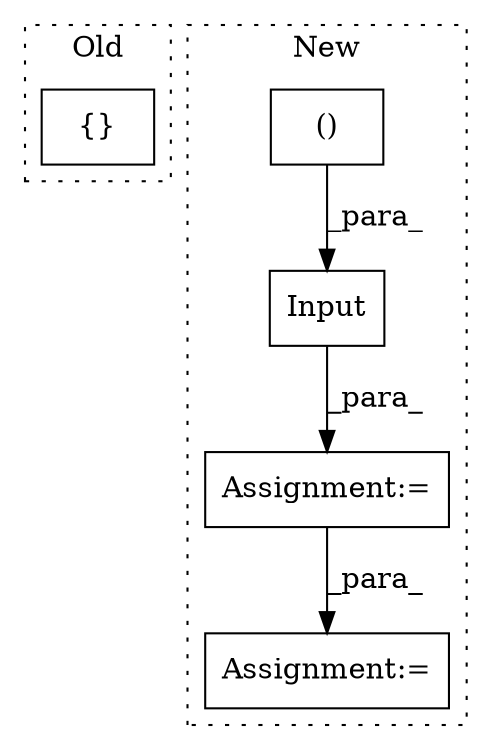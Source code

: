 digraph G {
subgraph cluster0 {
1 [label="{}" a="4" s="1399" l="2" shape="box"];
label = "Old";
style="dotted";
}
subgraph cluster1 {
2 [label="Input" a="32" s="1554,1638" l="17,2" shape="box"];
3 [label="()" a="106" s="1571" l="67" shape="box"];
4 [label="Assignment:=" a="7" s="1553" l="1" shape="box"];
5 [label="Assignment:=" a="7" s="1689" l="1" shape="box"];
label = "New";
style="dotted";
}
2 -> 4 [label="_para_"];
3 -> 2 [label="_para_"];
4 -> 5 [label="_para_"];
}